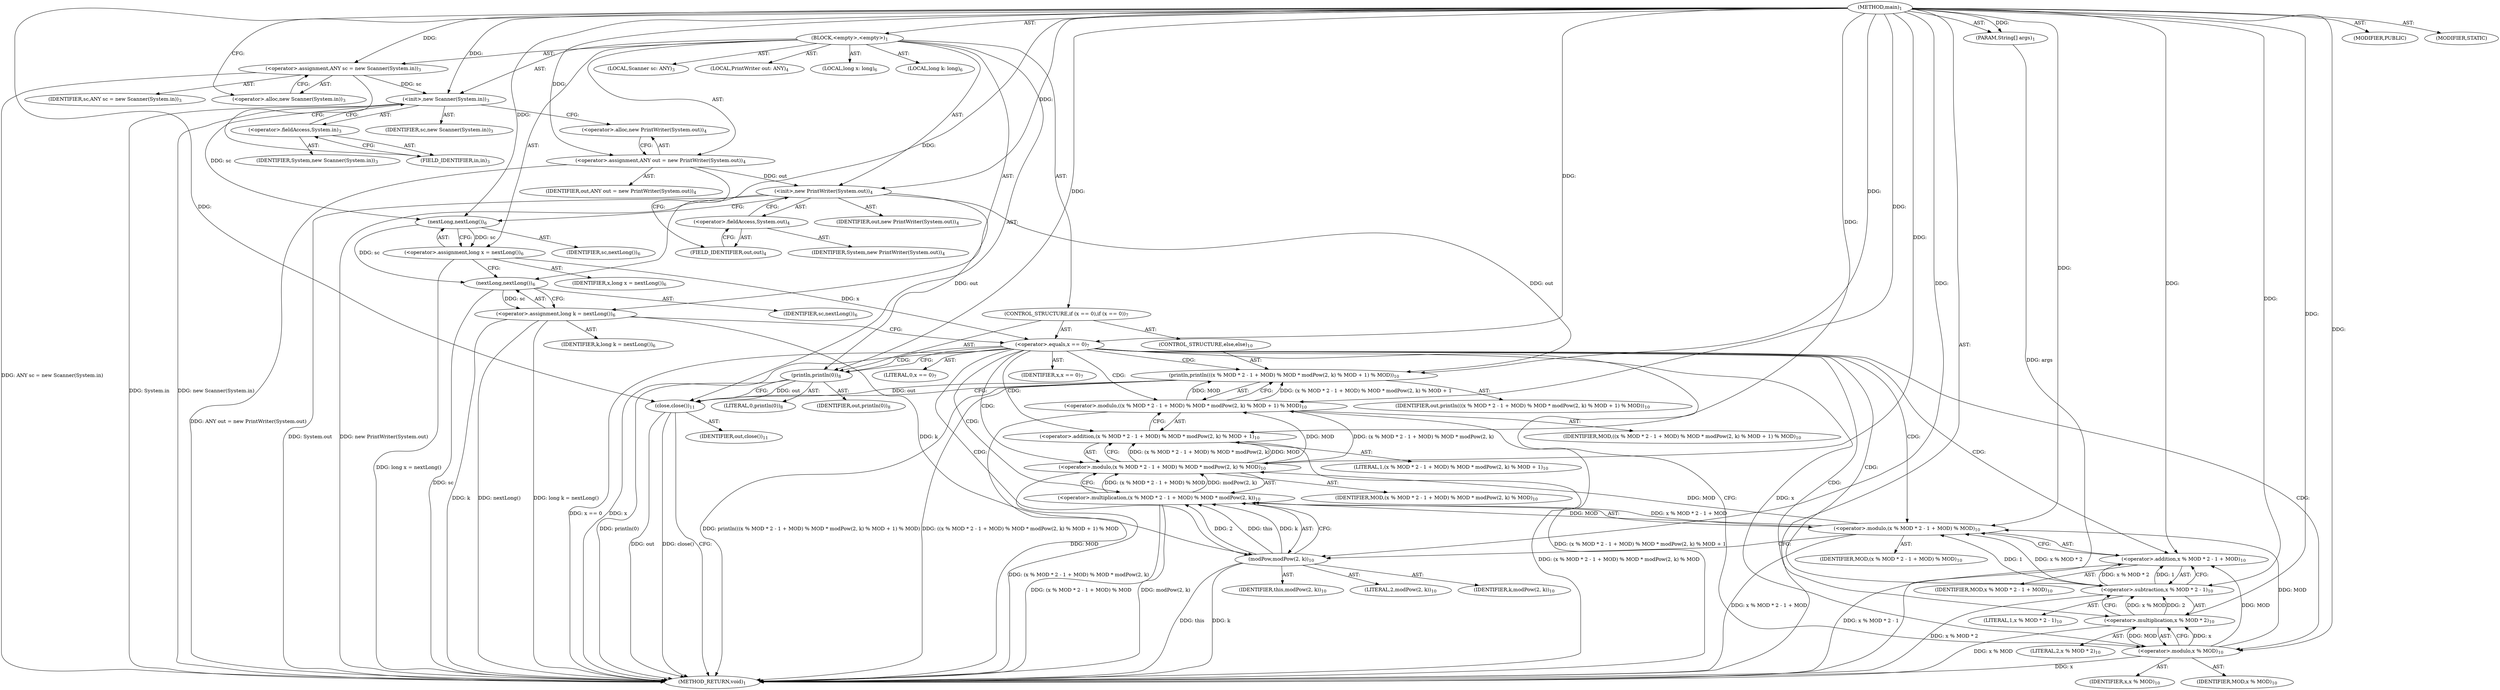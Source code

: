 digraph "main" {  
"21" [label = <(METHOD,main)<SUB>1</SUB>> ]
"22" [label = <(PARAM,String[] args)<SUB>1</SUB>> ]
"23" [label = <(BLOCK,&lt;empty&gt;,&lt;empty&gt;)<SUB>1</SUB>> ]
"4" [label = <(LOCAL,Scanner sc: ANY)<SUB>3</SUB>> ]
"24" [label = <(&lt;operator&gt;.assignment,ANY sc = new Scanner(System.in))<SUB>3</SUB>> ]
"25" [label = <(IDENTIFIER,sc,ANY sc = new Scanner(System.in))<SUB>3</SUB>> ]
"26" [label = <(&lt;operator&gt;.alloc,new Scanner(System.in))<SUB>3</SUB>> ]
"27" [label = <(&lt;init&gt;,new Scanner(System.in))<SUB>3</SUB>> ]
"3" [label = <(IDENTIFIER,sc,new Scanner(System.in))<SUB>3</SUB>> ]
"28" [label = <(&lt;operator&gt;.fieldAccess,System.in)<SUB>3</SUB>> ]
"29" [label = <(IDENTIFIER,System,new Scanner(System.in))<SUB>3</SUB>> ]
"30" [label = <(FIELD_IDENTIFIER,in,in)<SUB>3</SUB>> ]
"6" [label = <(LOCAL,PrintWriter out: ANY)<SUB>4</SUB>> ]
"31" [label = <(&lt;operator&gt;.assignment,ANY out = new PrintWriter(System.out))<SUB>4</SUB>> ]
"32" [label = <(IDENTIFIER,out,ANY out = new PrintWriter(System.out))<SUB>4</SUB>> ]
"33" [label = <(&lt;operator&gt;.alloc,new PrintWriter(System.out))<SUB>4</SUB>> ]
"34" [label = <(&lt;init&gt;,new PrintWriter(System.out))<SUB>4</SUB>> ]
"5" [label = <(IDENTIFIER,out,new PrintWriter(System.out))<SUB>4</SUB>> ]
"35" [label = <(&lt;operator&gt;.fieldAccess,System.out)<SUB>4</SUB>> ]
"36" [label = <(IDENTIFIER,System,new PrintWriter(System.out))<SUB>4</SUB>> ]
"37" [label = <(FIELD_IDENTIFIER,out,out)<SUB>4</SUB>> ]
"38" [label = <(LOCAL,long x: long)<SUB>6</SUB>> ]
"39" [label = <(LOCAL,long k: long)<SUB>6</SUB>> ]
"40" [label = <(&lt;operator&gt;.assignment,long x = nextLong())<SUB>6</SUB>> ]
"41" [label = <(IDENTIFIER,x,long x = nextLong())<SUB>6</SUB>> ]
"42" [label = <(nextLong,nextLong())<SUB>6</SUB>> ]
"43" [label = <(IDENTIFIER,sc,nextLong())<SUB>6</SUB>> ]
"44" [label = <(&lt;operator&gt;.assignment,long k = nextLong())<SUB>6</SUB>> ]
"45" [label = <(IDENTIFIER,k,long k = nextLong())<SUB>6</SUB>> ]
"46" [label = <(nextLong,nextLong())<SUB>6</SUB>> ]
"47" [label = <(IDENTIFIER,sc,nextLong())<SUB>6</SUB>> ]
"48" [label = <(CONTROL_STRUCTURE,if (x == 0),if (x == 0))<SUB>7</SUB>> ]
"49" [label = <(&lt;operator&gt;.equals,x == 0)<SUB>7</SUB>> ]
"50" [label = <(IDENTIFIER,x,x == 0)<SUB>7</SUB>> ]
"51" [label = <(LITERAL,0,x == 0)<SUB>7</SUB>> ]
"52" [label = <(println,println(0))<SUB>8</SUB>> ]
"53" [label = <(IDENTIFIER,out,println(0))<SUB>8</SUB>> ]
"54" [label = <(LITERAL,0,println(0))<SUB>8</SUB>> ]
"55" [label = <(CONTROL_STRUCTURE,else,else)<SUB>10</SUB>> ]
"56" [label = <(println,println(((x % MOD * 2 - 1 + MOD) % MOD * modPow(2, k) % MOD + 1) % MOD))<SUB>10</SUB>> ]
"57" [label = <(IDENTIFIER,out,println(((x % MOD * 2 - 1 + MOD) % MOD * modPow(2, k) % MOD + 1) % MOD))<SUB>10</SUB>> ]
"58" [label = <(&lt;operator&gt;.modulo,((x % MOD * 2 - 1 + MOD) % MOD * modPow(2, k) % MOD + 1) % MOD)<SUB>10</SUB>> ]
"59" [label = <(&lt;operator&gt;.addition,(x % MOD * 2 - 1 + MOD) % MOD * modPow(2, k) % MOD + 1)<SUB>10</SUB>> ]
"60" [label = <(&lt;operator&gt;.modulo,(x % MOD * 2 - 1 + MOD) % MOD * modPow(2, k) % MOD)<SUB>10</SUB>> ]
"61" [label = <(&lt;operator&gt;.multiplication,(x % MOD * 2 - 1 + MOD) % MOD * modPow(2, k))<SUB>10</SUB>> ]
"62" [label = <(&lt;operator&gt;.modulo,(x % MOD * 2 - 1 + MOD) % MOD)<SUB>10</SUB>> ]
"63" [label = <(&lt;operator&gt;.addition,x % MOD * 2 - 1 + MOD)<SUB>10</SUB>> ]
"64" [label = <(&lt;operator&gt;.subtraction,x % MOD * 2 - 1)<SUB>10</SUB>> ]
"65" [label = <(&lt;operator&gt;.multiplication,x % MOD * 2)<SUB>10</SUB>> ]
"66" [label = <(&lt;operator&gt;.modulo,x % MOD)<SUB>10</SUB>> ]
"67" [label = <(IDENTIFIER,x,x % MOD)<SUB>10</SUB>> ]
"68" [label = <(IDENTIFIER,MOD,x % MOD)<SUB>10</SUB>> ]
"69" [label = <(LITERAL,2,x % MOD * 2)<SUB>10</SUB>> ]
"70" [label = <(LITERAL,1,x % MOD * 2 - 1)<SUB>10</SUB>> ]
"71" [label = <(IDENTIFIER,MOD,x % MOD * 2 - 1 + MOD)<SUB>10</SUB>> ]
"72" [label = <(IDENTIFIER,MOD,(x % MOD * 2 - 1 + MOD) % MOD)<SUB>10</SUB>> ]
"73" [label = <(modPow,modPow(2, k))<SUB>10</SUB>> ]
"74" [label = <(IDENTIFIER,this,modPow(2, k))<SUB>10</SUB>> ]
"75" [label = <(LITERAL,2,modPow(2, k))<SUB>10</SUB>> ]
"76" [label = <(IDENTIFIER,k,modPow(2, k))<SUB>10</SUB>> ]
"77" [label = <(IDENTIFIER,MOD,(x % MOD * 2 - 1 + MOD) % MOD * modPow(2, k) % MOD)<SUB>10</SUB>> ]
"78" [label = <(LITERAL,1,(x % MOD * 2 - 1 + MOD) % MOD * modPow(2, k) % MOD + 1)<SUB>10</SUB>> ]
"79" [label = <(IDENTIFIER,MOD,((x % MOD * 2 - 1 + MOD) % MOD * modPow(2, k) % MOD + 1) % MOD)<SUB>10</SUB>> ]
"80" [label = <(close,close())<SUB>11</SUB>> ]
"81" [label = <(IDENTIFIER,out,close())<SUB>11</SUB>> ]
"82" [label = <(MODIFIER,PUBLIC)> ]
"83" [label = <(MODIFIER,STATIC)> ]
"84" [label = <(METHOD_RETURN,void)<SUB>1</SUB>> ]
  "21" -> "22"  [ label = "AST: "] 
  "21" -> "23"  [ label = "AST: "] 
  "21" -> "82"  [ label = "AST: "] 
  "21" -> "83"  [ label = "AST: "] 
  "21" -> "84"  [ label = "AST: "] 
  "23" -> "4"  [ label = "AST: "] 
  "23" -> "24"  [ label = "AST: "] 
  "23" -> "27"  [ label = "AST: "] 
  "23" -> "6"  [ label = "AST: "] 
  "23" -> "31"  [ label = "AST: "] 
  "23" -> "34"  [ label = "AST: "] 
  "23" -> "38"  [ label = "AST: "] 
  "23" -> "39"  [ label = "AST: "] 
  "23" -> "40"  [ label = "AST: "] 
  "23" -> "44"  [ label = "AST: "] 
  "23" -> "48"  [ label = "AST: "] 
  "23" -> "80"  [ label = "AST: "] 
  "24" -> "25"  [ label = "AST: "] 
  "24" -> "26"  [ label = "AST: "] 
  "27" -> "3"  [ label = "AST: "] 
  "27" -> "28"  [ label = "AST: "] 
  "28" -> "29"  [ label = "AST: "] 
  "28" -> "30"  [ label = "AST: "] 
  "31" -> "32"  [ label = "AST: "] 
  "31" -> "33"  [ label = "AST: "] 
  "34" -> "5"  [ label = "AST: "] 
  "34" -> "35"  [ label = "AST: "] 
  "35" -> "36"  [ label = "AST: "] 
  "35" -> "37"  [ label = "AST: "] 
  "40" -> "41"  [ label = "AST: "] 
  "40" -> "42"  [ label = "AST: "] 
  "42" -> "43"  [ label = "AST: "] 
  "44" -> "45"  [ label = "AST: "] 
  "44" -> "46"  [ label = "AST: "] 
  "46" -> "47"  [ label = "AST: "] 
  "48" -> "49"  [ label = "AST: "] 
  "48" -> "52"  [ label = "AST: "] 
  "48" -> "55"  [ label = "AST: "] 
  "49" -> "50"  [ label = "AST: "] 
  "49" -> "51"  [ label = "AST: "] 
  "52" -> "53"  [ label = "AST: "] 
  "52" -> "54"  [ label = "AST: "] 
  "55" -> "56"  [ label = "AST: "] 
  "56" -> "57"  [ label = "AST: "] 
  "56" -> "58"  [ label = "AST: "] 
  "58" -> "59"  [ label = "AST: "] 
  "58" -> "79"  [ label = "AST: "] 
  "59" -> "60"  [ label = "AST: "] 
  "59" -> "78"  [ label = "AST: "] 
  "60" -> "61"  [ label = "AST: "] 
  "60" -> "77"  [ label = "AST: "] 
  "61" -> "62"  [ label = "AST: "] 
  "61" -> "73"  [ label = "AST: "] 
  "62" -> "63"  [ label = "AST: "] 
  "62" -> "72"  [ label = "AST: "] 
  "63" -> "64"  [ label = "AST: "] 
  "63" -> "71"  [ label = "AST: "] 
  "64" -> "65"  [ label = "AST: "] 
  "64" -> "70"  [ label = "AST: "] 
  "65" -> "66"  [ label = "AST: "] 
  "65" -> "69"  [ label = "AST: "] 
  "66" -> "67"  [ label = "AST: "] 
  "66" -> "68"  [ label = "AST: "] 
  "73" -> "74"  [ label = "AST: "] 
  "73" -> "75"  [ label = "AST: "] 
  "73" -> "76"  [ label = "AST: "] 
  "80" -> "81"  [ label = "AST: "] 
  "24" -> "30"  [ label = "CFG: "] 
  "27" -> "33"  [ label = "CFG: "] 
  "31" -> "37"  [ label = "CFG: "] 
  "34" -> "42"  [ label = "CFG: "] 
  "40" -> "46"  [ label = "CFG: "] 
  "44" -> "49"  [ label = "CFG: "] 
  "80" -> "84"  [ label = "CFG: "] 
  "26" -> "24"  [ label = "CFG: "] 
  "28" -> "27"  [ label = "CFG: "] 
  "33" -> "31"  [ label = "CFG: "] 
  "35" -> "34"  [ label = "CFG: "] 
  "42" -> "40"  [ label = "CFG: "] 
  "46" -> "44"  [ label = "CFG: "] 
  "49" -> "52"  [ label = "CFG: "] 
  "49" -> "66"  [ label = "CFG: "] 
  "52" -> "80"  [ label = "CFG: "] 
  "30" -> "28"  [ label = "CFG: "] 
  "37" -> "35"  [ label = "CFG: "] 
  "56" -> "80"  [ label = "CFG: "] 
  "58" -> "56"  [ label = "CFG: "] 
  "59" -> "58"  [ label = "CFG: "] 
  "60" -> "59"  [ label = "CFG: "] 
  "61" -> "60"  [ label = "CFG: "] 
  "62" -> "73"  [ label = "CFG: "] 
  "73" -> "61"  [ label = "CFG: "] 
  "63" -> "62"  [ label = "CFG: "] 
  "64" -> "63"  [ label = "CFG: "] 
  "65" -> "64"  [ label = "CFG: "] 
  "66" -> "65"  [ label = "CFG: "] 
  "21" -> "26"  [ label = "CFG: "] 
  "22" -> "84"  [ label = "DDG: args"] 
  "24" -> "84"  [ label = "DDG: ANY sc = new Scanner(System.in)"] 
  "27" -> "84"  [ label = "DDG: System.in"] 
  "27" -> "84"  [ label = "DDG: new Scanner(System.in)"] 
  "31" -> "84"  [ label = "DDG: ANY out = new PrintWriter(System.out)"] 
  "34" -> "84"  [ label = "DDG: System.out"] 
  "34" -> "84"  [ label = "DDG: new PrintWriter(System.out)"] 
  "40" -> "84"  [ label = "DDG: long x = nextLong()"] 
  "44" -> "84"  [ label = "DDG: k"] 
  "46" -> "84"  [ label = "DDG: sc"] 
  "44" -> "84"  [ label = "DDG: nextLong()"] 
  "44" -> "84"  [ label = "DDG: long k = nextLong()"] 
  "49" -> "84"  [ label = "DDG: x"] 
  "49" -> "84"  [ label = "DDG: x == 0"] 
  "66" -> "84"  [ label = "DDG: x"] 
  "65" -> "84"  [ label = "DDG: x % MOD"] 
  "64" -> "84"  [ label = "DDG: x % MOD * 2"] 
  "63" -> "84"  [ label = "DDG: x % MOD * 2 - 1"] 
  "62" -> "84"  [ label = "DDG: x % MOD * 2 - 1 + MOD"] 
  "61" -> "84"  [ label = "DDG: (x % MOD * 2 - 1 + MOD) % MOD"] 
  "73" -> "84"  [ label = "DDG: k"] 
  "61" -> "84"  [ label = "DDG: modPow(2, k)"] 
  "60" -> "84"  [ label = "DDG: (x % MOD * 2 - 1 + MOD) % MOD * modPow(2, k)"] 
  "59" -> "84"  [ label = "DDG: (x % MOD * 2 - 1 + MOD) % MOD * modPow(2, k) % MOD"] 
  "58" -> "84"  [ label = "DDG: (x % MOD * 2 - 1 + MOD) % MOD * modPow(2, k) % MOD + 1"] 
  "58" -> "84"  [ label = "DDG: MOD"] 
  "56" -> "84"  [ label = "DDG: ((x % MOD * 2 - 1 + MOD) % MOD * modPow(2, k) % MOD + 1) % MOD"] 
  "56" -> "84"  [ label = "DDG: println(((x % MOD * 2 - 1 + MOD) % MOD * modPow(2, k) % MOD + 1) % MOD)"] 
  "52" -> "84"  [ label = "DDG: println(0)"] 
  "80" -> "84"  [ label = "DDG: out"] 
  "80" -> "84"  [ label = "DDG: close()"] 
  "73" -> "84"  [ label = "DDG: this"] 
  "21" -> "22"  [ label = "DDG: "] 
  "21" -> "24"  [ label = "DDG: "] 
  "21" -> "31"  [ label = "DDG: "] 
  "42" -> "40"  [ label = "DDG: sc"] 
  "46" -> "44"  [ label = "DDG: sc"] 
  "24" -> "27"  [ label = "DDG: sc"] 
  "21" -> "27"  [ label = "DDG: "] 
  "31" -> "34"  [ label = "DDG: out"] 
  "21" -> "34"  [ label = "DDG: "] 
  "56" -> "80"  [ label = "DDG: out"] 
  "52" -> "80"  [ label = "DDG: out"] 
  "21" -> "80"  [ label = "DDG: "] 
  "27" -> "42"  [ label = "DDG: sc"] 
  "21" -> "42"  [ label = "DDG: "] 
  "42" -> "46"  [ label = "DDG: sc"] 
  "21" -> "46"  [ label = "DDG: "] 
  "40" -> "49"  [ label = "DDG: x"] 
  "21" -> "49"  [ label = "DDG: "] 
  "34" -> "52"  [ label = "DDG: out"] 
  "21" -> "52"  [ label = "DDG: "] 
  "34" -> "56"  [ label = "DDG: out"] 
  "21" -> "56"  [ label = "DDG: "] 
  "58" -> "56"  [ label = "DDG: (x % MOD * 2 - 1 + MOD) % MOD * modPow(2, k) % MOD + 1"] 
  "58" -> "56"  [ label = "DDG: MOD"] 
  "60" -> "58"  [ label = "DDG: (x % MOD * 2 - 1 + MOD) % MOD * modPow(2, k)"] 
  "60" -> "58"  [ label = "DDG: MOD"] 
  "21" -> "58"  [ label = "DDG: "] 
  "60" -> "59"  [ label = "DDG: (x % MOD * 2 - 1 + MOD) % MOD * modPow(2, k)"] 
  "60" -> "59"  [ label = "DDG: MOD"] 
  "21" -> "59"  [ label = "DDG: "] 
  "61" -> "60"  [ label = "DDG: (x % MOD * 2 - 1 + MOD) % MOD"] 
  "61" -> "60"  [ label = "DDG: modPow(2, k)"] 
  "62" -> "60"  [ label = "DDG: MOD"] 
  "21" -> "60"  [ label = "DDG: "] 
  "62" -> "61"  [ label = "DDG: x % MOD * 2 - 1 + MOD"] 
  "62" -> "61"  [ label = "DDG: MOD"] 
  "73" -> "61"  [ label = "DDG: this"] 
  "73" -> "61"  [ label = "DDG: 2"] 
  "73" -> "61"  [ label = "DDG: k"] 
  "64" -> "62"  [ label = "DDG: x % MOD * 2"] 
  "64" -> "62"  [ label = "DDG: 1"] 
  "66" -> "62"  [ label = "DDG: MOD"] 
  "21" -> "62"  [ label = "DDG: "] 
  "21" -> "73"  [ label = "DDG: "] 
  "44" -> "73"  [ label = "DDG: k"] 
  "64" -> "63"  [ label = "DDG: x % MOD * 2"] 
  "64" -> "63"  [ label = "DDG: 1"] 
  "66" -> "63"  [ label = "DDG: MOD"] 
  "21" -> "63"  [ label = "DDG: "] 
  "65" -> "64"  [ label = "DDG: x % MOD"] 
  "65" -> "64"  [ label = "DDG: 2"] 
  "21" -> "64"  [ label = "DDG: "] 
  "66" -> "65"  [ label = "DDG: x"] 
  "66" -> "65"  [ label = "DDG: MOD"] 
  "21" -> "65"  [ label = "DDG: "] 
  "49" -> "66"  [ label = "DDG: x"] 
  "21" -> "66"  [ label = "DDG: "] 
  "49" -> "58"  [ label = "CDG: "] 
  "49" -> "60"  [ label = "CDG: "] 
  "49" -> "73"  [ label = "CDG: "] 
  "49" -> "61"  [ label = "CDG: "] 
  "49" -> "64"  [ label = "CDG: "] 
  "49" -> "66"  [ label = "CDG: "] 
  "49" -> "52"  [ label = "CDG: "] 
  "49" -> "56"  [ label = "CDG: "] 
  "49" -> "63"  [ label = "CDG: "] 
  "49" -> "65"  [ label = "CDG: "] 
  "49" -> "59"  [ label = "CDG: "] 
  "49" -> "62"  [ label = "CDG: "] 
}
